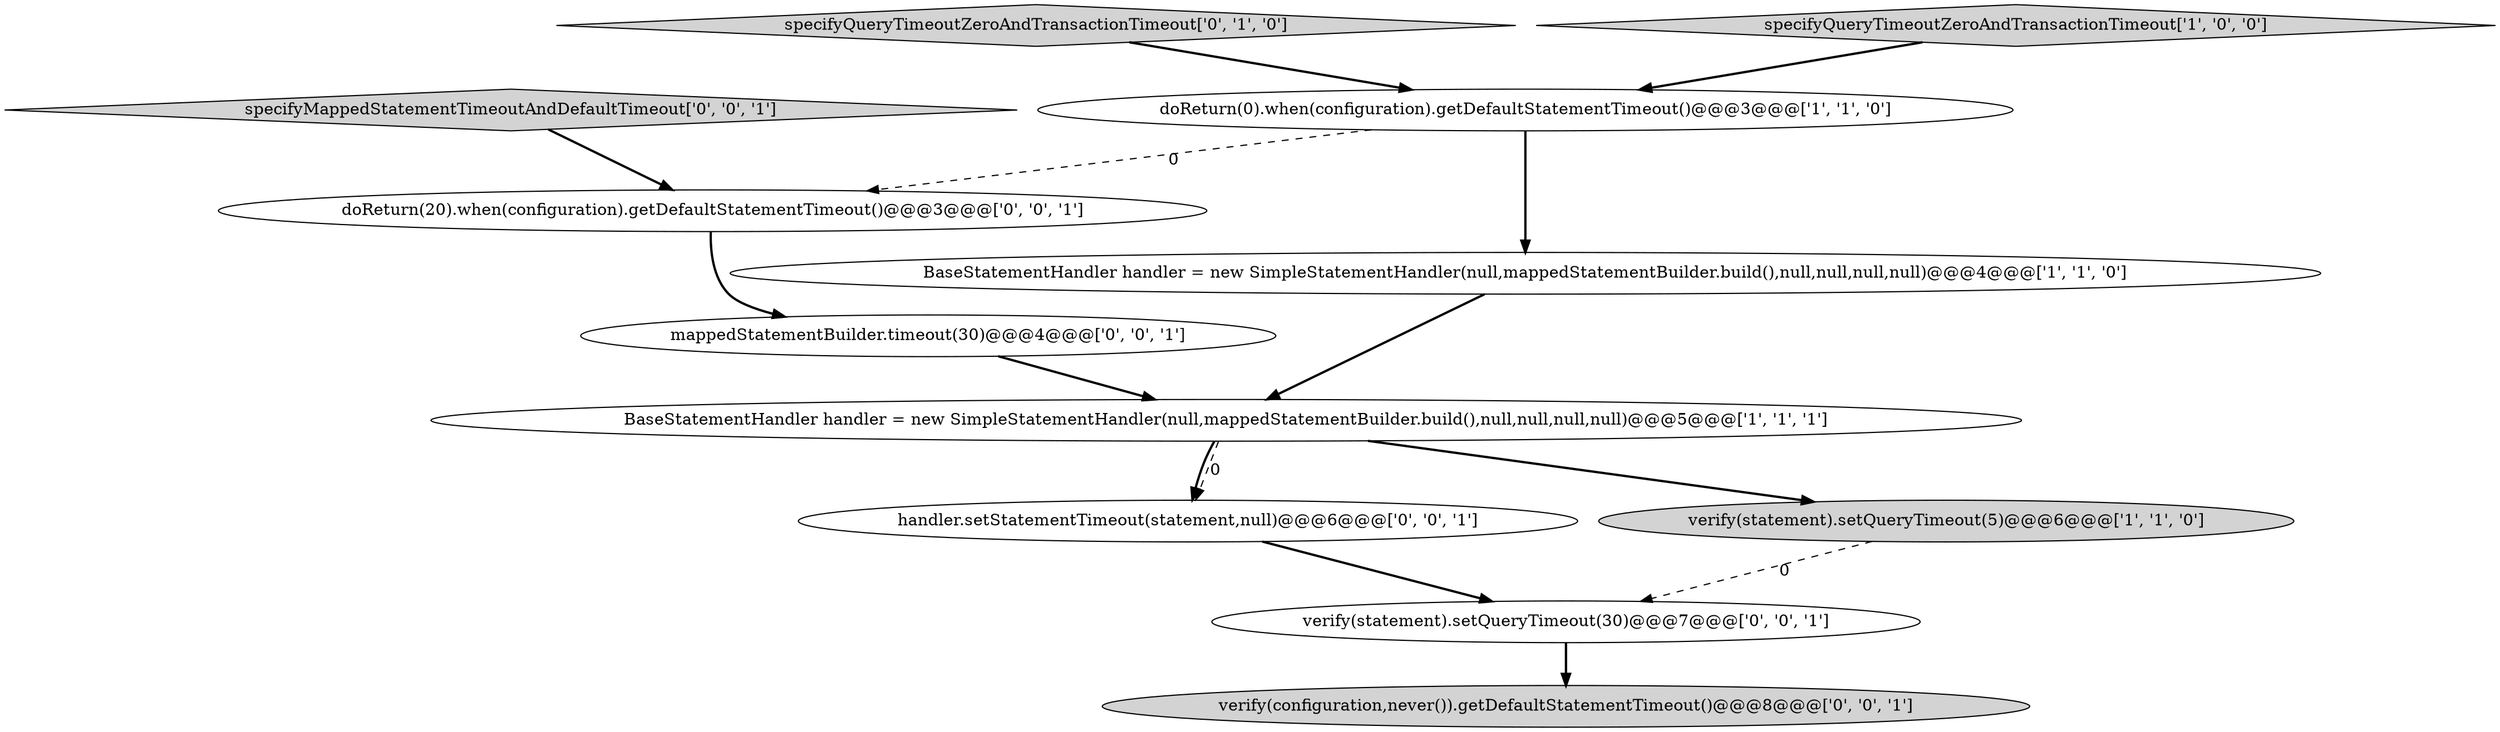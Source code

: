 digraph {
6 [style = filled, label = "specifyMappedStatementTimeoutAndDefaultTimeout['0', '0', '1']", fillcolor = lightgray, shape = diamond image = "AAA0AAABBB3BBB"];
8 [style = filled, label = "verify(statement).setQueryTimeout(30)@@@7@@@['0', '0', '1']", fillcolor = white, shape = ellipse image = "AAA0AAABBB3BBB"];
5 [style = filled, label = "specifyQueryTimeoutZeroAndTransactionTimeout['0', '1', '0']", fillcolor = lightgray, shape = diamond image = "AAA0AAABBB2BBB"];
2 [style = filled, label = "doReturn(0).when(configuration).getDefaultStatementTimeout()@@@3@@@['1', '1', '0']", fillcolor = white, shape = ellipse image = "AAA0AAABBB1BBB"];
11 [style = filled, label = "verify(configuration,never()).getDefaultStatementTimeout()@@@8@@@['0', '0', '1']", fillcolor = lightgray, shape = ellipse image = "AAA0AAABBB3BBB"];
10 [style = filled, label = "handler.setStatementTimeout(statement,null)@@@6@@@['0', '0', '1']", fillcolor = white, shape = ellipse image = "AAA0AAABBB3BBB"];
0 [style = filled, label = "specifyQueryTimeoutZeroAndTransactionTimeout['1', '0', '0']", fillcolor = lightgray, shape = diamond image = "AAA0AAABBB1BBB"];
3 [style = filled, label = "BaseStatementHandler handler = new SimpleStatementHandler(null,mappedStatementBuilder.build(),null,null,null,null)@@@4@@@['1', '1', '0']", fillcolor = white, shape = ellipse image = "AAA0AAABBB1BBB"];
7 [style = filled, label = "mappedStatementBuilder.timeout(30)@@@4@@@['0', '0', '1']", fillcolor = white, shape = ellipse image = "AAA0AAABBB3BBB"];
9 [style = filled, label = "doReturn(20).when(configuration).getDefaultStatementTimeout()@@@3@@@['0', '0', '1']", fillcolor = white, shape = ellipse image = "AAA0AAABBB3BBB"];
4 [style = filled, label = "BaseStatementHandler handler = new SimpleStatementHandler(null,mappedStatementBuilder.build(),null,null,null,null)@@@5@@@['1', '1', '1']", fillcolor = white, shape = ellipse image = "AAA0AAABBB1BBB"];
1 [style = filled, label = "verify(statement).setQueryTimeout(5)@@@6@@@['1', '1', '0']", fillcolor = lightgray, shape = ellipse image = "AAA0AAABBB1BBB"];
4->10 [style = bold, label=""];
1->8 [style = dashed, label="0"];
5->2 [style = bold, label=""];
4->1 [style = bold, label=""];
7->4 [style = bold, label=""];
6->9 [style = bold, label=""];
10->8 [style = bold, label=""];
4->10 [style = dashed, label="0"];
9->7 [style = bold, label=""];
8->11 [style = bold, label=""];
2->9 [style = dashed, label="0"];
3->4 [style = bold, label=""];
2->3 [style = bold, label=""];
0->2 [style = bold, label=""];
}

